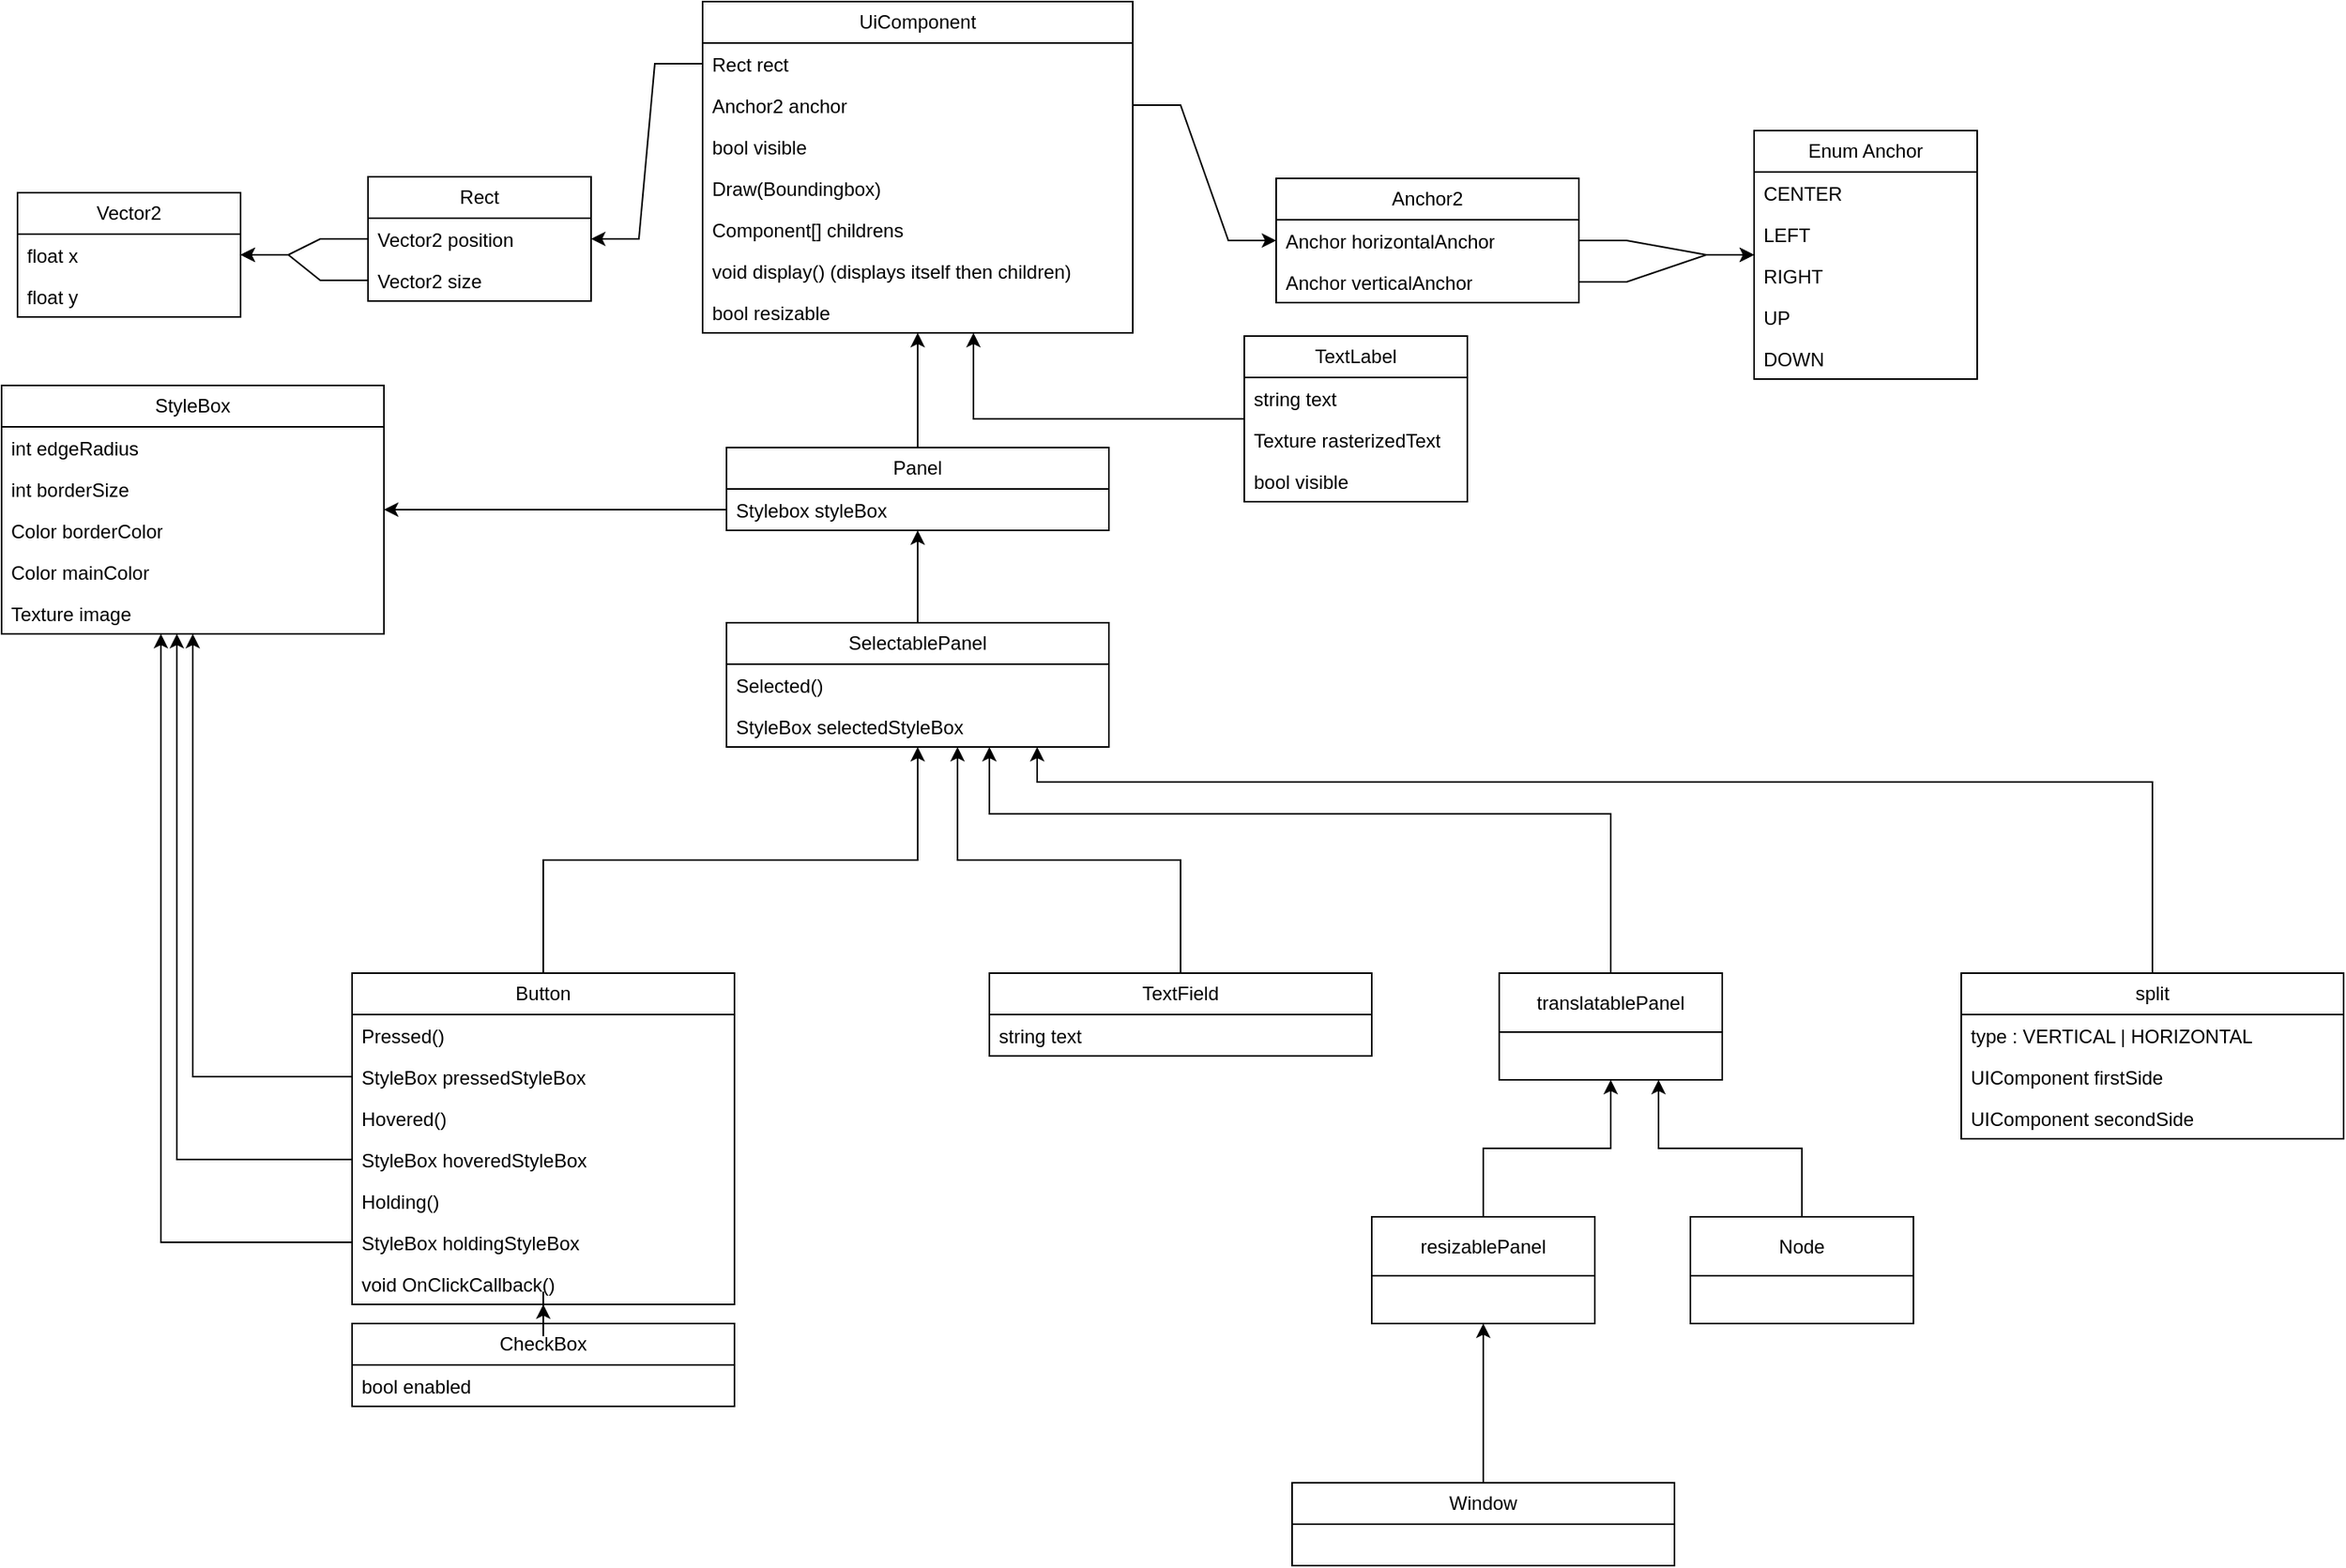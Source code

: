 <mxfile>
    <diagram name="Page-1" id="61QQNYsOokvxHtRcwMJi">
        <mxGraphModel dx="1595" dy="432" grid="1" gridSize="10" guides="1" tooltips="1" connect="1" arrows="1" fold="1" page="1" pageScale="1" pageWidth="850" pageHeight="1100" math="0" shadow="0">
            <root>
                <mxCell id="0"/>
                <mxCell id="1" parent="0"/>
                <mxCell id="XoRHC_QbsA-2lky1hKC4-15" value="UiComponent" style="swimlane;fontStyle=0;childLayout=stackLayout;horizontal=1;startSize=26;fillColor=none;horizontalStack=0;resizeParent=1;resizeParentMax=0;resizeLast=0;collapsible=1;marginBottom=0;whiteSpace=wrap;html=1;" parent="1" vertex="1">
                    <mxGeometry x="160" y="340" width="270" height="208" as="geometry">
                        <mxRectangle x="240" y="480" width="110" height="30" as="alternateBounds"/>
                    </mxGeometry>
                </mxCell>
                <mxCell id="XoRHC_QbsA-2lky1hKC4-16" value="Rect rect" style="text;strokeColor=none;fillColor=none;align=left;verticalAlign=top;spacingLeft=4;spacingRight=4;overflow=hidden;rotatable=0;points=[[0,0.5],[1,0.5]];portConstraint=eastwest;whiteSpace=wrap;html=1;" parent="XoRHC_QbsA-2lky1hKC4-15" vertex="1">
                    <mxGeometry y="26" width="270" height="26" as="geometry"/>
                </mxCell>
                <mxCell id="XoRHC_QbsA-2lky1hKC4-58" value="Anchor2 anchor" style="text;strokeColor=none;fillColor=none;align=left;verticalAlign=top;spacingLeft=4;spacingRight=4;overflow=hidden;rotatable=0;points=[[0,0.5],[1,0.5]];portConstraint=eastwest;whiteSpace=wrap;html=1;" parent="XoRHC_QbsA-2lky1hKC4-15" vertex="1">
                    <mxGeometry y="52" width="270" height="26" as="geometry"/>
                </mxCell>
                <mxCell id="XoRHC_QbsA-2lky1hKC4-107" value="bool visible" style="text;strokeColor=none;fillColor=none;align=left;verticalAlign=top;spacingLeft=4;spacingRight=4;overflow=hidden;rotatable=0;points=[[0,0.5],[1,0.5]];portConstraint=eastwest;whiteSpace=wrap;html=1;" parent="XoRHC_QbsA-2lky1hKC4-15" vertex="1">
                    <mxGeometry y="78" width="270" height="26" as="geometry"/>
                </mxCell>
                <mxCell id="XoRHC_QbsA-2lky1hKC4-167" value="Draw(Boundingbox)" style="text;strokeColor=none;fillColor=none;align=left;verticalAlign=top;spacingLeft=4;spacingRight=4;overflow=hidden;rotatable=0;points=[[0,0.5],[1,0.5]];portConstraint=eastwest;whiteSpace=wrap;html=1;" parent="XoRHC_QbsA-2lky1hKC4-15" vertex="1">
                    <mxGeometry y="104" width="270" height="26" as="geometry"/>
                </mxCell>
                <mxCell id="Bb4IU9_xLz3iMsSqxkmi-11" value="Component&lt;span style=&quot;background-color: transparent; color: light-dark(rgb(0, 0, 0), rgb(255, 255, 255));&quot;&gt;[] childrens&lt;/span&gt;" style="text;strokeColor=none;fillColor=none;align=left;verticalAlign=top;spacingLeft=4;spacingRight=4;overflow=hidden;rotatable=0;points=[[0,0.5],[1,0.5]];portConstraint=eastwest;whiteSpace=wrap;html=1;" parent="XoRHC_QbsA-2lky1hKC4-15" vertex="1">
                    <mxGeometry y="130" width="270" height="26" as="geometry"/>
                </mxCell>
                <mxCell id="Bb4IU9_xLz3iMsSqxkmi-10" value="void display() (displays itself then children)" style="text;strokeColor=none;fillColor=none;align=left;verticalAlign=top;spacingLeft=4;spacingRight=4;overflow=hidden;rotatable=0;points=[[0,0.5],[1,0.5]];portConstraint=eastwest;whiteSpace=wrap;html=1;" parent="XoRHC_QbsA-2lky1hKC4-15" vertex="1">
                    <mxGeometry y="156" width="270" height="26" as="geometry"/>
                </mxCell>
                <mxCell id="mE4-6PGoF6IPBuEBk4CF-1" value="bool&amp;nbsp;&lt;span style=&quot;background-color: transparent; color: light-dark(rgb(0, 0, 0), rgb(255, 255, 255));&quot;&gt;resizable&lt;/span&gt;" style="text;strokeColor=none;fillColor=none;align=left;verticalAlign=top;spacingLeft=4;spacingRight=4;overflow=hidden;rotatable=0;points=[[0,0.5],[1,0.5]];portConstraint=eastwest;whiteSpace=wrap;html=1;" parent="XoRHC_QbsA-2lky1hKC4-15" vertex="1">
                    <mxGeometry y="182" width="270" height="26" as="geometry"/>
                </mxCell>
                <mxCell id="XoRHC_QbsA-2lky1hKC4-19" value="R&lt;span style=&quot;background-color: transparent; color: light-dark(rgb(0, 0, 0), rgb(255, 255, 255));&quot;&gt;ect&lt;/span&gt;" style="swimlane;fontStyle=0;childLayout=stackLayout;horizontal=1;startSize=26;fillColor=none;horizontalStack=0;resizeParent=1;resizeParentMax=0;resizeLast=0;collapsible=1;marginBottom=0;whiteSpace=wrap;html=1;strokeColor=default;" parent="1" vertex="1">
                    <mxGeometry x="-50" y="450" width="140" height="78" as="geometry"/>
                </mxCell>
                <mxCell id="XoRHC_QbsA-2lky1hKC4-20" value="Vector2 position" style="text;strokeColor=none;fillColor=none;align=left;verticalAlign=top;spacingLeft=4;spacingRight=4;overflow=hidden;rotatable=0;points=[[0,0.5],[1,0.5]];portConstraint=eastwest;whiteSpace=wrap;html=1;" parent="XoRHC_QbsA-2lky1hKC4-19" vertex="1">
                    <mxGeometry y="26" width="140" height="26" as="geometry"/>
                </mxCell>
                <mxCell id="XoRHC_QbsA-2lky1hKC4-21" value="Vector2 size" style="text;strokeColor=none;fillColor=none;align=left;verticalAlign=top;spacingLeft=4;spacingRight=4;overflow=hidden;rotatable=0;points=[[0,0.5],[1,0.5]];portConstraint=eastwest;whiteSpace=wrap;html=1;" parent="XoRHC_QbsA-2lky1hKC4-19" vertex="1">
                    <mxGeometry y="52" width="140" height="26" as="geometry"/>
                </mxCell>
                <mxCell id="XoRHC_QbsA-2lky1hKC4-26" style="edgeStyle=entityRelationEdgeStyle;rounded=0;orthogonalLoop=1;jettySize=auto;html=1;entryX=1;entryY=0.5;entryDx=0;entryDy=0;" parent="1" source="XoRHC_QbsA-2lky1hKC4-16" target="XoRHC_QbsA-2lky1hKC4-20" edge="1">
                    <mxGeometry relative="1" as="geometry"/>
                </mxCell>
                <mxCell id="XoRHC_QbsA-2lky1hKC4-27" value="Vector2" style="swimlane;fontStyle=0;childLayout=stackLayout;horizontal=1;startSize=26;fillColor=none;horizontalStack=0;resizeParent=1;resizeParentMax=0;resizeLast=0;collapsible=1;marginBottom=0;whiteSpace=wrap;html=1;" parent="1" vertex="1">
                    <mxGeometry x="-270" y="460" width="140" height="78" as="geometry"/>
                </mxCell>
                <mxCell id="XoRHC_QbsA-2lky1hKC4-28" value="float x" style="text;strokeColor=none;fillColor=none;align=left;verticalAlign=top;spacingLeft=4;spacingRight=4;overflow=hidden;rotatable=0;points=[[0,0.5],[1,0.5]];portConstraint=eastwest;whiteSpace=wrap;html=1;" parent="XoRHC_QbsA-2lky1hKC4-27" vertex="1">
                    <mxGeometry y="26" width="140" height="26" as="geometry"/>
                </mxCell>
                <mxCell id="XoRHC_QbsA-2lky1hKC4-29" value="float y" style="text;strokeColor=none;fillColor=none;align=left;verticalAlign=top;spacingLeft=4;spacingRight=4;overflow=hidden;rotatable=0;points=[[0,0.5],[1,0.5]];portConstraint=eastwest;whiteSpace=wrap;html=1;" parent="XoRHC_QbsA-2lky1hKC4-27" vertex="1">
                    <mxGeometry y="52" width="140" height="26" as="geometry"/>
                </mxCell>
                <mxCell id="XoRHC_QbsA-2lky1hKC4-43" value="Anchor2" style="swimlane;fontStyle=0;childLayout=stackLayout;horizontal=1;startSize=26;fillColor=none;horizontalStack=0;resizeParent=1;resizeParentMax=0;resizeLast=0;collapsible=1;marginBottom=0;whiteSpace=wrap;html=1;" parent="1" vertex="1">
                    <mxGeometry x="520" y="451" width="190" height="78" as="geometry"/>
                </mxCell>
                <mxCell id="XoRHC_QbsA-2lky1hKC4-44" value="Anchor horizontalAnchor" style="text;strokeColor=none;fillColor=none;align=left;verticalAlign=top;spacingLeft=4;spacingRight=4;overflow=hidden;rotatable=0;points=[[0,0.5],[1,0.5]];portConstraint=eastwest;whiteSpace=wrap;html=1;" parent="XoRHC_QbsA-2lky1hKC4-43" vertex="1">
                    <mxGeometry y="26" width="190" height="26" as="geometry"/>
                </mxCell>
                <mxCell id="XoRHC_QbsA-2lky1hKC4-45" value="Anchor verticalAnchor" style="text;strokeColor=none;fillColor=none;align=left;verticalAlign=top;spacingLeft=4;spacingRight=4;overflow=hidden;rotatable=0;points=[[0,0.5],[1,0.5]];portConstraint=eastwest;whiteSpace=wrap;html=1;" parent="XoRHC_QbsA-2lky1hKC4-43" vertex="1">
                    <mxGeometry y="52" width="190" height="26" as="geometry"/>
                </mxCell>
                <mxCell id="XoRHC_QbsA-2lky1hKC4-47" value="Enum Anchor" style="swimlane;fontStyle=0;childLayout=stackLayout;horizontal=1;startSize=26;fillColor=none;horizontalStack=0;resizeParent=1;resizeParentMax=0;resizeLast=0;collapsible=1;marginBottom=0;whiteSpace=wrap;html=1;" parent="1" vertex="1">
                    <mxGeometry x="820" y="421" width="140" height="156" as="geometry"/>
                </mxCell>
                <mxCell id="XoRHC_QbsA-2lky1hKC4-48" value="CENTER" style="text;strokeColor=none;fillColor=none;align=left;verticalAlign=top;spacingLeft=4;spacingRight=4;overflow=hidden;rotatable=0;points=[[0,0.5],[1,0.5]];portConstraint=eastwest;whiteSpace=wrap;html=1;" parent="XoRHC_QbsA-2lky1hKC4-47" vertex="1">
                    <mxGeometry y="26" width="140" height="26" as="geometry"/>
                </mxCell>
                <mxCell id="XoRHC_QbsA-2lky1hKC4-49" value="LEFT" style="text;strokeColor=none;fillColor=none;align=left;verticalAlign=top;spacingLeft=4;spacingRight=4;overflow=hidden;rotatable=0;points=[[0,0.5],[1,0.5]];portConstraint=eastwest;whiteSpace=wrap;html=1;" parent="XoRHC_QbsA-2lky1hKC4-47" vertex="1">
                    <mxGeometry y="52" width="140" height="26" as="geometry"/>
                </mxCell>
                <mxCell id="XoRHC_QbsA-2lky1hKC4-50" value="RIGHT" style="text;strokeColor=none;fillColor=none;align=left;verticalAlign=top;spacingLeft=4;spacingRight=4;overflow=hidden;rotatable=0;points=[[0,0.5],[1,0.5]];portConstraint=eastwest;whiteSpace=wrap;html=1;" parent="XoRHC_QbsA-2lky1hKC4-47" vertex="1">
                    <mxGeometry y="78" width="140" height="26" as="geometry"/>
                </mxCell>
                <mxCell id="XoRHC_QbsA-2lky1hKC4-52" value="UP" style="text;strokeColor=none;fillColor=none;align=left;verticalAlign=top;spacingLeft=4;spacingRight=4;overflow=hidden;rotatable=0;points=[[0,0.5],[1,0.5]];portConstraint=eastwest;whiteSpace=wrap;html=1;" parent="XoRHC_QbsA-2lky1hKC4-47" vertex="1">
                    <mxGeometry y="104" width="140" height="26" as="geometry"/>
                </mxCell>
                <mxCell id="XoRHC_QbsA-2lky1hKC4-51" value="DOWN" style="text;strokeColor=none;fillColor=none;align=left;verticalAlign=top;spacingLeft=4;spacingRight=4;overflow=hidden;rotatable=0;points=[[0,0.5],[1,0.5]];portConstraint=eastwest;whiteSpace=wrap;html=1;" parent="XoRHC_QbsA-2lky1hKC4-47" vertex="1">
                    <mxGeometry y="130" width="140" height="26" as="geometry"/>
                </mxCell>
                <mxCell id="XoRHC_QbsA-2lky1hKC4-54" style="edgeStyle=entityRelationEdgeStyle;rounded=0;orthogonalLoop=1;jettySize=auto;html=1;" parent="1" source="XoRHC_QbsA-2lky1hKC4-44" target="XoRHC_QbsA-2lky1hKC4-47" edge="1">
                    <mxGeometry relative="1" as="geometry"/>
                </mxCell>
                <mxCell id="XoRHC_QbsA-2lky1hKC4-55" style="edgeStyle=entityRelationEdgeStyle;rounded=0;orthogonalLoop=1;jettySize=auto;html=1;" parent="1" source="XoRHC_QbsA-2lky1hKC4-45" target="XoRHC_QbsA-2lky1hKC4-47" edge="1">
                    <mxGeometry relative="1" as="geometry"/>
                </mxCell>
                <mxCell id="XoRHC_QbsA-2lky1hKC4-56" style="edgeStyle=entityRelationEdgeStyle;rounded=0;orthogonalLoop=1;jettySize=auto;html=1;" parent="1" source="XoRHC_QbsA-2lky1hKC4-21" target="XoRHC_QbsA-2lky1hKC4-27" edge="1">
                    <mxGeometry relative="1" as="geometry"/>
                </mxCell>
                <mxCell id="XoRHC_QbsA-2lky1hKC4-57" style="edgeStyle=entityRelationEdgeStyle;rounded=0;orthogonalLoop=1;jettySize=auto;html=1;" parent="1" source="XoRHC_QbsA-2lky1hKC4-20" target="XoRHC_QbsA-2lky1hKC4-27" edge="1">
                    <mxGeometry relative="1" as="geometry"/>
                </mxCell>
                <mxCell id="XoRHC_QbsA-2lky1hKC4-59" style="edgeStyle=entityRelationEdgeStyle;rounded=0;orthogonalLoop=1;jettySize=auto;html=1;" parent="1" source="XoRHC_QbsA-2lky1hKC4-58" target="XoRHC_QbsA-2lky1hKC4-43" edge="1">
                    <mxGeometry relative="1" as="geometry"/>
                </mxCell>
                <mxCell id="XoRHC_QbsA-2lky1hKC4-91" value="" style="edgeStyle=orthogonalEdgeStyle;rounded=0;orthogonalLoop=1;jettySize=auto;html=1;" parent="1" source="XoRHC_QbsA-2lky1hKC4-89" target="XoRHC_QbsA-2lky1hKC4-15" edge="1">
                    <mxGeometry relative="1" as="geometry">
                        <mxPoint x="425" y="682" as="targetPoint"/>
                    </mxGeometry>
                </mxCell>
                <mxCell id="XoRHC_QbsA-2lky1hKC4-89" value="Panel" style="swimlane;fontStyle=0;childLayout=stackLayout;horizontal=1;startSize=26;fillColor=none;horizontalStack=0;resizeParent=1;resizeParentMax=0;resizeLast=0;collapsible=1;marginBottom=0;whiteSpace=wrap;html=1;" parent="1" vertex="1">
                    <mxGeometry x="175" y="620" width="240" height="52" as="geometry"/>
                </mxCell>
                <mxCell id="XoRHC_QbsA-2lky1hKC4-90" value="Stylebox styleBox" style="text;strokeColor=none;fillColor=none;align=left;verticalAlign=top;spacingLeft=4;spacingRight=4;overflow=hidden;rotatable=0;points=[[0,0.5],[1,0.5]];portConstraint=eastwest;whiteSpace=wrap;html=1;" parent="XoRHC_QbsA-2lky1hKC4-89" vertex="1">
                    <mxGeometry y="26" width="240" height="26" as="geometry"/>
                </mxCell>
                <mxCell id="XoRHC_QbsA-2lky1hKC4-96" value="StyleBox" style="swimlane;fontStyle=0;childLayout=stackLayout;horizontal=1;startSize=26;fillColor=none;horizontalStack=0;resizeParent=1;resizeParentMax=0;resizeLast=0;collapsible=1;marginBottom=0;whiteSpace=wrap;html=1;" parent="1" vertex="1">
                    <mxGeometry x="-280" y="581" width="240" height="156" as="geometry"/>
                </mxCell>
                <mxCell id="XoRHC_QbsA-2lky1hKC4-97" value="int edgeRadius" style="text;strokeColor=none;fillColor=none;align=left;verticalAlign=top;spacingLeft=4;spacingRight=4;overflow=hidden;rotatable=0;points=[[0,0.5],[1,0.5]];portConstraint=eastwest;whiteSpace=wrap;html=1;" parent="XoRHC_QbsA-2lky1hKC4-96" vertex="1">
                    <mxGeometry y="26" width="240" height="26" as="geometry"/>
                </mxCell>
                <mxCell id="XoRHC_QbsA-2lky1hKC4-122" value="int borderSize" style="text;strokeColor=none;fillColor=none;align=left;verticalAlign=top;spacingLeft=4;spacingRight=4;overflow=hidden;rotatable=0;points=[[0,0.5],[1,0.5]];portConstraint=eastwest;whiteSpace=wrap;html=1;" parent="XoRHC_QbsA-2lky1hKC4-96" vertex="1">
                    <mxGeometry y="52" width="240" height="26" as="geometry"/>
                </mxCell>
                <mxCell id="XoRHC_QbsA-2lky1hKC4-124" value="Color borderColor" style="text;strokeColor=none;fillColor=none;align=left;verticalAlign=top;spacingLeft=4;spacingRight=4;overflow=hidden;rotatable=0;points=[[0,0.5],[1,0.5]];portConstraint=eastwest;whiteSpace=wrap;html=1;" parent="XoRHC_QbsA-2lky1hKC4-96" vertex="1">
                    <mxGeometry y="78" width="240" height="26" as="geometry"/>
                </mxCell>
                <mxCell id="XoRHC_QbsA-2lky1hKC4-125" value="Color mainColor" style="text;strokeColor=none;fillColor=none;align=left;verticalAlign=top;spacingLeft=4;spacingRight=4;overflow=hidden;rotatable=0;points=[[0,0.5],[1,0.5]];portConstraint=eastwest;whiteSpace=wrap;html=1;" parent="XoRHC_QbsA-2lky1hKC4-96" vertex="1">
                    <mxGeometry y="104" width="240" height="26" as="geometry"/>
                </mxCell>
                <mxCell id="XoRHC_QbsA-2lky1hKC4-166" value="Texture image" style="text;strokeColor=none;fillColor=none;align=left;verticalAlign=top;spacingLeft=4;spacingRight=4;overflow=hidden;rotatable=0;points=[[0,0.5],[1,0.5]];portConstraint=eastwest;whiteSpace=wrap;html=1;" parent="XoRHC_QbsA-2lky1hKC4-96" vertex="1">
                    <mxGeometry y="130" width="240" height="26" as="geometry"/>
                </mxCell>
                <mxCell id="XoRHC_QbsA-2lky1hKC4-137" value="" style="edgeStyle=orthogonalEdgeStyle;rounded=0;orthogonalLoop=1;jettySize=auto;html=1;" parent="1" source="XoRHC_QbsA-2lky1hKC4-130" target="XoRHC_QbsA-2lky1hKC4-99" edge="1">
                    <mxGeometry relative="1" as="geometry"/>
                </mxCell>
                <mxCell id="XoRHC_QbsA-2lky1hKC4-148" value="" style="edgeStyle=orthogonalEdgeStyle;rounded=0;orthogonalLoop=1;jettySize=auto;html=1;" parent="1" source="XoRHC_QbsA-2lky1hKC4-99" target="XoRHC_QbsA-2lky1hKC4-141" edge="1">
                    <mxGeometry relative="1" as="geometry"/>
                </mxCell>
                <mxCell id="XoRHC_QbsA-2lky1hKC4-99" value="Button" style="swimlane;fontStyle=0;childLayout=stackLayout;horizontal=1;startSize=26;fillColor=none;horizontalStack=0;resizeParent=1;resizeParentMax=0;resizeLast=0;collapsible=1;marginBottom=0;whiteSpace=wrap;html=1;" parent="1" vertex="1">
                    <mxGeometry x="-60" y="950" width="240" height="208" as="geometry"/>
                </mxCell>
                <mxCell id="XoRHC_QbsA-2lky1hKC4-100" value="Pressed()" style="text;strokeColor=none;fillColor=none;align=left;verticalAlign=top;spacingLeft=4;spacingRight=4;overflow=hidden;rotatable=0;points=[[0,0.5],[1,0.5]];portConstraint=eastwest;whiteSpace=wrap;html=1;" parent="XoRHC_QbsA-2lky1hKC4-99" vertex="1">
                    <mxGeometry y="26" width="240" height="26" as="geometry"/>
                </mxCell>
                <mxCell id="XoRHC_QbsA-2lky1hKC4-104" value="StyleBox pressedStyleBox" style="text;strokeColor=none;fillColor=none;align=left;verticalAlign=top;spacingLeft=4;spacingRight=4;overflow=hidden;rotatable=0;points=[[0,0.5],[1,0.5]];portConstraint=eastwest;whiteSpace=wrap;html=1;" parent="XoRHC_QbsA-2lky1hKC4-99" vertex="1">
                    <mxGeometry y="52" width="240" height="26" as="geometry"/>
                </mxCell>
                <mxCell id="XoRHC_QbsA-2lky1hKC4-103" value="Hovered()" style="text;strokeColor=none;fillColor=none;align=left;verticalAlign=top;spacingLeft=4;spacingRight=4;overflow=hidden;rotatable=0;points=[[0,0.5],[1,0.5]];portConstraint=eastwest;whiteSpace=wrap;html=1;" parent="XoRHC_QbsA-2lky1hKC4-99" vertex="1">
                    <mxGeometry y="78" width="240" height="26" as="geometry"/>
                </mxCell>
                <mxCell id="XoRHC_QbsA-2lky1hKC4-105" value="StyleBox hoveredStyleBox" style="text;strokeColor=none;fillColor=none;align=left;verticalAlign=top;spacingLeft=4;spacingRight=4;overflow=hidden;rotatable=0;points=[[0,0.5],[1,0.5]];portConstraint=eastwest;whiteSpace=wrap;html=1;" parent="XoRHC_QbsA-2lky1hKC4-99" vertex="1">
                    <mxGeometry y="104" width="240" height="26" as="geometry"/>
                </mxCell>
                <mxCell id="XoRHC_QbsA-2lky1hKC4-102" value="Holding()" style="text;strokeColor=none;fillColor=none;align=left;verticalAlign=top;spacingLeft=4;spacingRight=4;overflow=hidden;rotatable=0;points=[[0,0.5],[1,0.5]];portConstraint=eastwest;whiteSpace=wrap;html=1;" parent="XoRHC_QbsA-2lky1hKC4-99" vertex="1">
                    <mxGeometry y="130" width="240" height="26" as="geometry"/>
                </mxCell>
                <mxCell id="XoRHC_QbsA-2lky1hKC4-106" value="StyleBox holdingStyleBox" style="text;strokeColor=none;fillColor=none;align=left;verticalAlign=top;spacingLeft=4;spacingRight=4;overflow=hidden;rotatable=0;points=[[0,0.5],[1,0.5]];portConstraint=eastwest;whiteSpace=wrap;html=1;" parent="XoRHC_QbsA-2lky1hKC4-99" vertex="1">
                    <mxGeometry y="156" width="240" height="26" as="geometry"/>
                </mxCell>
                <mxCell id="Dg74BHV2uURqqnwilg7l-1" value="void OnClickCallback()" style="text;strokeColor=none;fillColor=none;align=left;verticalAlign=top;spacingLeft=4;spacingRight=4;overflow=hidden;rotatable=0;points=[[0,0.5],[1,0.5]];portConstraint=eastwest;whiteSpace=wrap;html=1;" parent="XoRHC_QbsA-2lky1hKC4-99" vertex="1">
                    <mxGeometry y="182" width="240" height="26" as="geometry"/>
                </mxCell>
                <mxCell id="XoRHC_QbsA-2lky1hKC4-109" style="edgeStyle=orthogonalEdgeStyle;rounded=0;orthogonalLoop=1;jettySize=auto;html=1;" parent="1" source="XoRHC_QbsA-2lky1hKC4-90" target="XoRHC_QbsA-2lky1hKC4-96" edge="1">
                    <mxGeometry relative="1" as="geometry"/>
                </mxCell>
                <mxCell id="XoRHC_QbsA-2lky1hKC4-130" value="CheckBox" style="swimlane;fontStyle=0;childLayout=stackLayout;horizontal=1;startSize=26;fillColor=none;horizontalStack=0;resizeParent=1;resizeParentMax=0;resizeLast=0;collapsible=1;marginBottom=0;whiteSpace=wrap;html=1;" parent="1" vertex="1">
                    <mxGeometry x="-60" y="1170" width="240" height="52" as="geometry"/>
                </mxCell>
                <mxCell id="XoRHC_QbsA-2lky1hKC4-131" value="bool enabled" style="text;strokeColor=none;fillColor=none;align=left;verticalAlign=top;spacingLeft=4;spacingRight=4;overflow=hidden;rotatable=0;points=[[0,0.5],[1,0.5]];portConstraint=eastwest;whiteSpace=wrap;html=1;" parent="XoRHC_QbsA-2lky1hKC4-130" vertex="1">
                    <mxGeometry y="26" width="240" height="26" as="geometry"/>
                </mxCell>
                <mxCell id="XoRHC_QbsA-2lky1hKC4-149" style="edgeStyle=orthogonalEdgeStyle;rounded=0;orthogonalLoop=1;jettySize=auto;html=1;" parent="1" source="XoRHC_QbsA-2lky1hKC4-141" target="XoRHC_QbsA-2lky1hKC4-89" edge="1">
                    <mxGeometry relative="1" as="geometry"/>
                </mxCell>
                <mxCell id="XoRHC_QbsA-2lky1hKC4-153" value="" style="edgeStyle=orthogonalEdgeStyle;rounded=0;orthogonalLoop=1;jettySize=auto;html=1;" parent="1" source="XoRHC_QbsA-2lky1hKC4-150" target="XoRHC_QbsA-2lky1hKC4-141" edge="1">
                    <mxGeometry relative="1" as="geometry">
                        <Array as="points">
                            <mxPoint x="460" y="879"/>
                            <mxPoint x="320" y="879"/>
                        </Array>
                    </mxGeometry>
                </mxCell>
                <mxCell id="XoRHC_QbsA-2lky1hKC4-141" value="SelectablePanel" style="swimlane;fontStyle=0;childLayout=stackLayout;horizontal=1;startSize=26;fillColor=none;horizontalStack=0;resizeParent=1;resizeParentMax=0;resizeLast=0;collapsible=1;marginBottom=0;whiteSpace=wrap;html=1;" parent="1" vertex="1">
                    <mxGeometry x="175" y="730" width="240" height="78" as="geometry"/>
                </mxCell>
                <mxCell id="XoRHC_QbsA-2lky1hKC4-142" value="Selected()" style="text;strokeColor=none;fillColor=none;align=left;verticalAlign=top;spacingLeft=4;spacingRight=4;overflow=hidden;rotatable=0;points=[[0,0.5],[1,0.5]];portConstraint=eastwest;whiteSpace=wrap;html=1;" parent="XoRHC_QbsA-2lky1hKC4-141" vertex="1">
                    <mxGeometry y="26" width="240" height="26" as="geometry"/>
                </mxCell>
                <mxCell id="XoRHC_QbsA-2lky1hKC4-143" value="StyleBox selectedStyleBox" style="text;strokeColor=none;fillColor=none;align=left;verticalAlign=top;spacingLeft=4;spacingRight=4;overflow=hidden;rotatable=0;points=[[0,0.5],[1,0.5]];portConstraint=eastwest;whiteSpace=wrap;html=1;" parent="XoRHC_QbsA-2lky1hKC4-141" vertex="1">
                    <mxGeometry y="52" width="240" height="26" as="geometry"/>
                </mxCell>
                <mxCell id="XoRHC_QbsA-2lky1hKC4-150" value="TextField" style="swimlane;fontStyle=0;childLayout=stackLayout;horizontal=1;startSize=26;fillColor=none;horizontalStack=0;resizeParent=1;resizeParentMax=0;resizeLast=0;collapsible=1;marginBottom=0;whiteSpace=wrap;html=1;" parent="1" vertex="1">
                    <mxGeometry x="340" y="950" width="240" height="52" as="geometry"/>
                </mxCell>
                <mxCell id="XoRHC_QbsA-2lky1hKC4-151" value="string text" style="text;strokeColor=none;fillColor=none;align=left;verticalAlign=top;spacingLeft=4;spacingRight=4;overflow=hidden;rotatable=0;points=[[0,0.5],[1,0.5]];portConstraint=eastwest;whiteSpace=wrap;html=1;" parent="XoRHC_QbsA-2lky1hKC4-150" vertex="1">
                    <mxGeometry y="26" width="240" height="26" as="geometry"/>
                </mxCell>
                <mxCell id="Bb4IU9_xLz3iMsSqxkmi-14" style="edgeStyle=orthogonalEdgeStyle;rounded=0;orthogonalLoop=1;jettySize=auto;html=1;" parent="1" source="XoRHC_QbsA-2lky1hKC4-157" target="Bb4IU9_xLz3iMsSqxkmi-9" edge="1">
                    <mxGeometry relative="1" as="geometry"/>
                </mxCell>
                <mxCell id="XoRHC_QbsA-2lky1hKC4-157" value="Window" style="swimlane;fontStyle=0;childLayout=stackLayout;horizontal=1;startSize=26;fillColor=none;horizontalStack=0;resizeParent=1;resizeParentMax=0;resizeLast=0;collapsible=1;marginBottom=0;whiteSpace=wrap;html=1;" parent="1" vertex="1">
                    <mxGeometry x="530" y="1270" width="240" height="52" as="geometry"/>
                </mxCell>
                <mxCell id="XoRHC_QbsA-2lky1hKC4-165" style="edgeStyle=orthogonalEdgeStyle;rounded=0;orthogonalLoop=1;jettySize=auto;html=1;" parent="1" source="XoRHC_QbsA-2lky1hKC4-161" target="XoRHC_QbsA-2lky1hKC4-15" edge="1">
                    <mxGeometry relative="1" as="geometry">
                        <Array as="points">
                            <mxPoint x="330" y="602"/>
                        </Array>
                    </mxGeometry>
                </mxCell>
                <mxCell id="XoRHC_QbsA-2lky1hKC4-161" value="TextLabel" style="swimlane;fontStyle=0;childLayout=stackLayout;horizontal=1;startSize=26;fillColor=none;horizontalStack=0;resizeParent=1;resizeParentMax=0;resizeLast=0;collapsible=1;marginBottom=0;whiteSpace=wrap;html=1;" parent="1" vertex="1">
                    <mxGeometry x="500" y="550" width="140" height="104" as="geometry">
                        <mxRectangle x="240" y="480" width="110" height="30" as="alternateBounds"/>
                    </mxGeometry>
                </mxCell>
                <mxCell id="XoRHC_QbsA-2lky1hKC4-162" value="string text" style="text;strokeColor=none;fillColor=none;align=left;verticalAlign=top;spacingLeft=4;spacingRight=4;overflow=hidden;rotatable=0;points=[[0,0.5],[1,0.5]];portConstraint=eastwest;whiteSpace=wrap;html=1;" parent="XoRHC_QbsA-2lky1hKC4-161" vertex="1">
                    <mxGeometry y="26" width="140" height="26" as="geometry"/>
                </mxCell>
                <mxCell id="XoRHC_QbsA-2lky1hKC4-163" value="Texture rasterizedText" style="text;strokeColor=none;fillColor=none;align=left;verticalAlign=top;spacingLeft=4;spacingRight=4;overflow=hidden;rotatable=0;points=[[0,0.5],[1,0.5]];portConstraint=eastwest;whiteSpace=wrap;html=1;" parent="XoRHC_QbsA-2lky1hKC4-161" vertex="1">
                    <mxGeometry y="52" width="140" height="26" as="geometry"/>
                </mxCell>
                <mxCell id="XoRHC_QbsA-2lky1hKC4-164" value="bool visible" style="text;strokeColor=none;fillColor=none;align=left;verticalAlign=top;spacingLeft=4;spacingRight=4;overflow=hidden;rotatable=0;points=[[0,0.5],[1,0.5]];portConstraint=eastwest;whiteSpace=wrap;html=1;" parent="XoRHC_QbsA-2lky1hKC4-161" vertex="1">
                    <mxGeometry y="78" width="140" height="26" as="geometry"/>
                </mxCell>
                <mxCell id="Bb4IU9_xLz3iMsSqxkmi-7" style="edgeStyle=orthogonalEdgeStyle;rounded=0;orthogonalLoop=1;jettySize=auto;html=1;" parent="1" source="Bb4IU9_xLz3iMsSqxkmi-3" target="XoRHC_QbsA-2lky1hKC4-141" edge="1">
                    <mxGeometry relative="1" as="geometry">
                        <mxPoint x="380" y="830" as="targetPoint"/>
                        <Array as="points">
                            <mxPoint x="730" y="850"/>
                            <mxPoint x="340" y="850"/>
                        </Array>
                    </mxGeometry>
                </mxCell>
                <mxCell id="Bb4IU9_xLz3iMsSqxkmi-3" value="translatablePanel" style="swimlane;fontStyle=0;childLayout=stackLayout;horizontal=1;startSize=37;horizontalStack=0;resizeParent=1;resizeParentMax=0;resizeLast=0;collapsible=1;marginBottom=0;whiteSpace=wrap;html=1;" parent="1" vertex="1">
                    <mxGeometry x="660" y="950" width="140" height="67" as="geometry"/>
                </mxCell>
                <mxCell id="Bb4IU9_xLz3iMsSqxkmi-12" style="edgeStyle=orthogonalEdgeStyle;rounded=0;orthogonalLoop=1;jettySize=auto;html=1;" parent="1" source="Bb4IU9_xLz3iMsSqxkmi-9" target="Bb4IU9_xLz3iMsSqxkmi-3" edge="1">
                    <mxGeometry relative="1" as="geometry"/>
                </mxCell>
                <mxCell id="Bb4IU9_xLz3iMsSqxkmi-9" value="resizablePanel" style="swimlane;fontStyle=0;childLayout=stackLayout;horizontal=1;startSize=37;horizontalStack=0;resizeParent=1;resizeParentMax=0;resizeLast=0;collapsible=1;marginBottom=0;whiteSpace=wrap;html=1;" parent="1" vertex="1">
                    <mxGeometry x="580" y="1103" width="140" height="67" as="geometry"/>
                </mxCell>
                <mxCell id="Bb4IU9_xLz3iMsSqxkmi-16" style="edgeStyle=orthogonalEdgeStyle;rounded=0;orthogonalLoop=1;jettySize=auto;html=1;" parent="1" source="Bb4IU9_xLz3iMsSqxkmi-15" target="Bb4IU9_xLz3iMsSqxkmi-3" edge="1">
                    <mxGeometry relative="1" as="geometry">
                        <Array as="points">
                            <mxPoint x="850" y="1060"/>
                            <mxPoint x="760" y="1060"/>
                        </Array>
                    </mxGeometry>
                </mxCell>
                <mxCell id="Bb4IU9_xLz3iMsSqxkmi-15" value="Node" style="swimlane;fontStyle=0;childLayout=stackLayout;horizontal=1;startSize=37;horizontalStack=0;resizeParent=1;resizeParentMax=0;resizeLast=0;collapsible=1;marginBottom=0;whiteSpace=wrap;html=1;" parent="1" vertex="1">
                    <mxGeometry x="780" y="1103" width="140" height="67" as="geometry"/>
                </mxCell>
                <mxCell id="Bb4IU9_xLz3iMsSqxkmi-17" style="edgeStyle=orthogonalEdgeStyle;rounded=0;orthogonalLoop=1;jettySize=auto;html=1;" parent="1" source="XoRHC_QbsA-2lky1hKC4-104" target="XoRHC_QbsA-2lky1hKC4-96" edge="1">
                    <mxGeometry relative="1" as="geometry"/>
                </mxCell>
                <mxCell id="Bb4IU9_xLz3iMsSqxkmi-18" style="edgeStyle=orthogonalEdgeStyle;rounded=0;orthogonalLoop=1;jettySize=auto;html=1;" parent="1" source="XoRHC_QbsA-2lky1hKC4-105" target="XoRHC_QbsA-2lky1hKC4-96" edge="1">
                    <mxGeometry relative="1" as="geometry">
                        <Array as="points">
                            <mxPoint x="-170" y="1067"/>
                        </Array>
                    </mxGeometry>
                </mxCell>
                <mxCell id="Bb4IU9_xLz3iMsSqxkmi-19" style="edgeStyle=orthogonalEdgeStyle;rounded=0;orthogonalLoop=1;jettySize=auto;html=1;" parent="1" source="XoRHC_QbsA-2lky1hKC4-106" target="XoRHC_QbsA-2lky1hKC4-96" edge="1">
                    <mxGeometry relative="1" as="geometry">
                        <Array as="points">
                            <mxPoint x="-180" y="1119"/>
                        </Array>
                    </mxGeometry>
                </mxCell>
                <mxCell id="3" style="edgeStyle=orthogonalEdgeStyle;html=1;rounded=0;" parent="1" source="6" target="XoRHC_QbsA-2lky1hKC4-141" edge="1">
                    <mxGeometry relative="1" as="geometry">
                        <mxPoint x="1050" y="950" as="sourcePoint"/>
                        <Array as="points">
                            <mxPoint x="370" y="830"/>
                        </Array>
                    </mxGeometry>
                </mxCell>
                <mxCell id="6" value="split" style="swimlane;fontStyle=0;childLayout=stackLayout;horizontal=1;startSize=26;fillColor=none;horizontalStack=0;resizeParent=1;resizeParentMax=0;resizeLast=0;collapsible=1;marginBottom=0;whiteSpace=wrap;html=1;" parent="1" vertex="1">
                    <mxGeometry x="950" y="950" width="240" height="104" as="geometry"/>
                </mxCell>
                <mxCell id="7" value="type : VERTICAL | HORIZONTAL" style="text;strokeColor=none;fillColor=none;align=left;verticalAlign=top;spacingLeft=4;spacingRight=4;overflow=hidden;rotatable=0;points=[[0,0.5],[1,0.5]];portConstraint=eastwest;whiteSpace=wrap;html=1;" parent="6" vertex="1">
                    <mxGeometry y="26" width="240" height="26" as="geometry"/>
                </mxCell>
                <mxCell id="8" value="&lt;div style=&quot;text-align: center;&quot;&gt;UIComponent firstSide&lt;/div&gt;" style="text;strokeColor=none;fillColor=none;align=left;verticalAlign=top;spacingLeft=4;spacingRight=4;overflow=hidden;rotatable=0;points=[[0,0.5],[1,0.5]];portConstraint=eastwest;whiteSpace=wrap;html=1;" vertex="1" parent="6">
                    <mxGeometry y="52" width="240" height="26" as="geometry"/>
                </mxCell>
                <mxCell id="9" value="UIComponent secondSide" style="text;strokeColor=none;fillColor=none;align=left;verticalAlign=top;spacingLeft=4;spacingRight=4;overflow=hidden;rotatable=0;points=[[0,0.5],[1,0.5]];portConstraint=eastwest;whiteSpace=wrap;html=1;" vertex="1" parent="6">
                    <mxGeometry y="78" width="240" height="26" as="geometry"/>
                </mxCell>
            </root>
        </mxGraphModel>
    </diagram>
</mxfile>